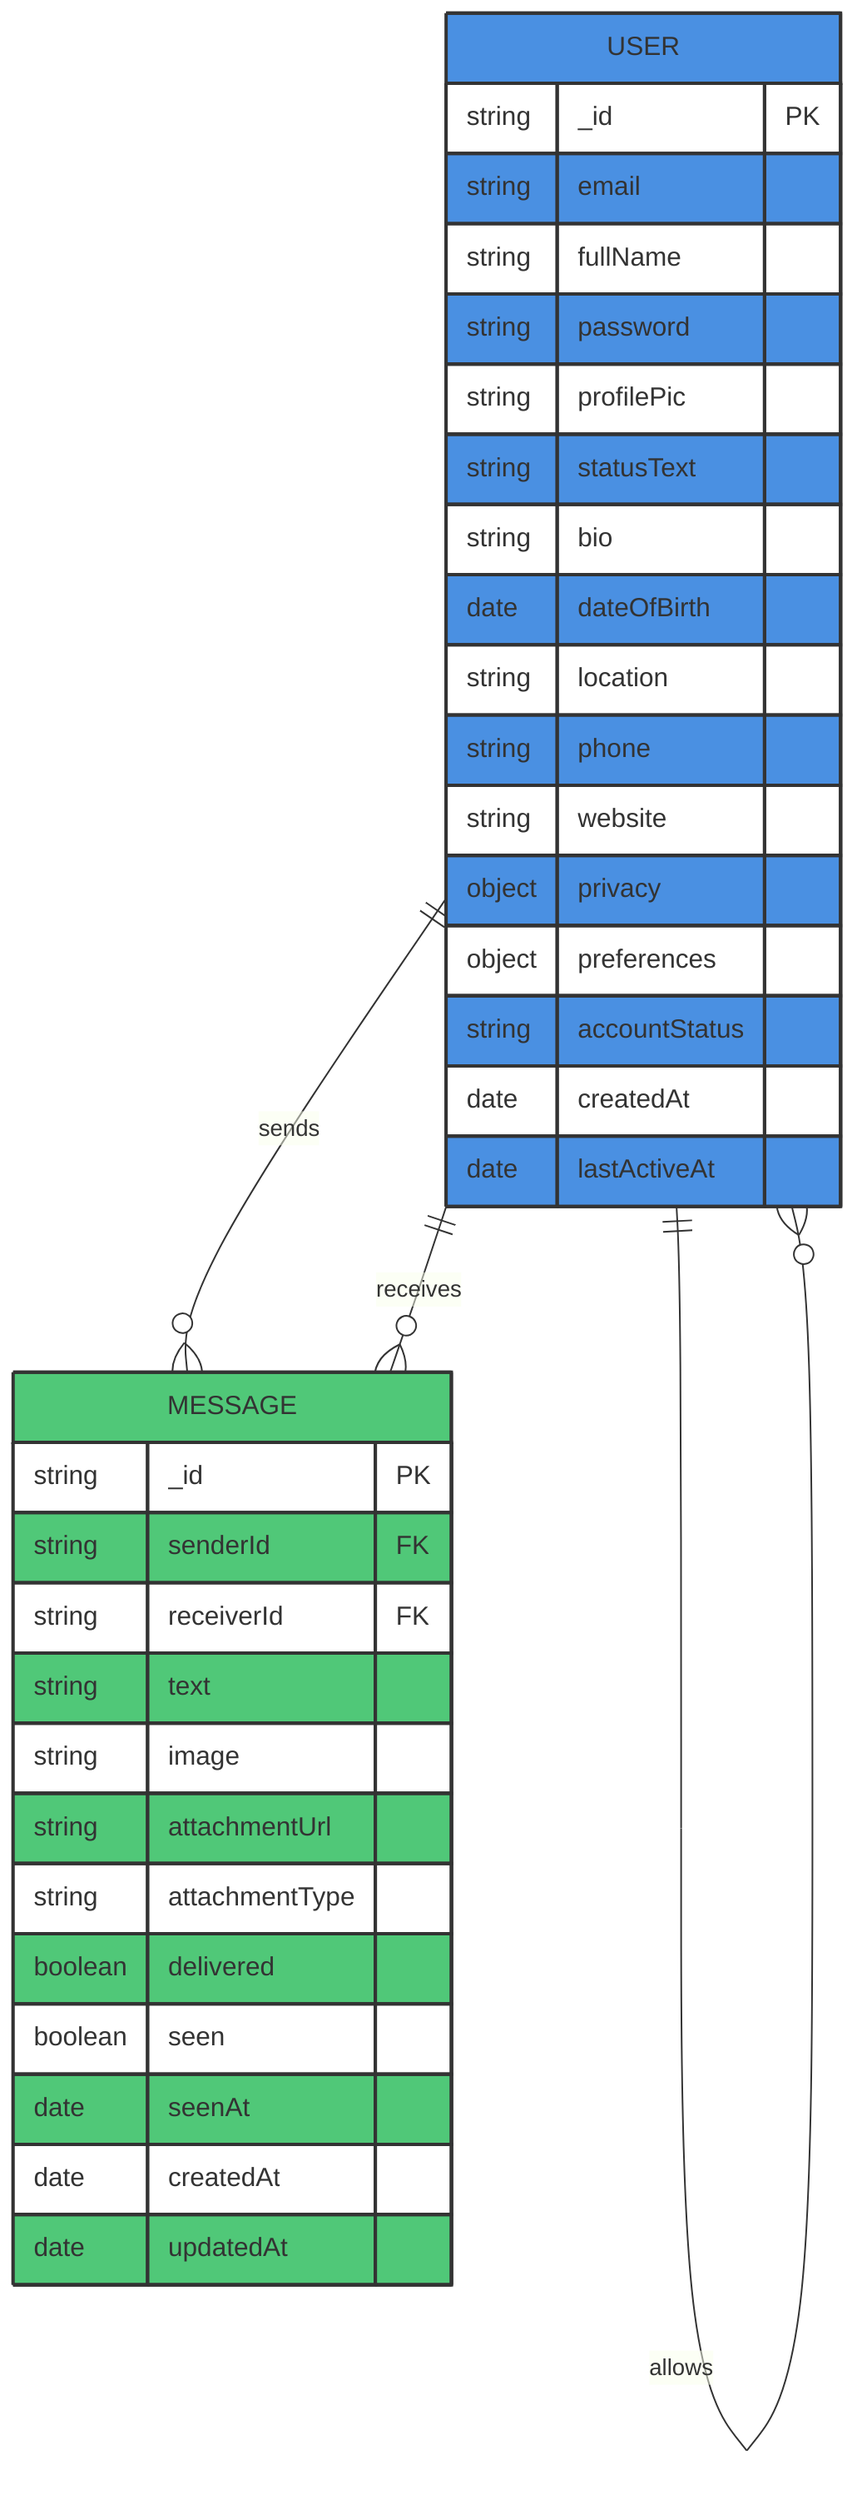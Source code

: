 erDiagram
    USER ||--o{ MESSAGE : sends
    USER ||--o{ MESSAGE : receives
    USER {
        string _id PK
        string email
        string fullName
        string password
        string profilePic
        string statusText
        string bio
        date dateOfBirth
        string location
        string phone
        string website
        object privacy
        object preferences
        string accountStatus
        date createdAt
        date lastActiveAt
    }
    
    MESSAGE {
        string _id PK
        string senderId FK
        string receiverId FK
        string text
        string image
        string attachmentUrl
        string attachmentType
        boolean delivered
        boolean seen
        date seenAt
        date createdAt
        date updatedAt
    }
    
    USER ||--o{ USER : blocks
    USER ||--o{ USER : allows
    
    style USER fill:#4A90E2,stroke:#333,stroke-width:2px
    style MESSAGE fill:#50C878,stroke:#333,stroke-width:2px